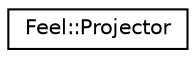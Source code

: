 digraph "Graphical Class Hierarchy"
{
 // LATEX_PDF_SIZE
  edge [fontname="Helvetica",fontsize="10",labelfontname="Helvetica",labelfontsize="10"];
  node [fontname="Helvetica",fontsize="10",shape=record];
  rankdir="LR";
  Node0 [label="Feel::Projector",height=0.2,width=0.4,color="black", fillcolor="white", style="filled",URL="$classFeel_1_1Projector.html",tooltip="Projection made easy."];
}
